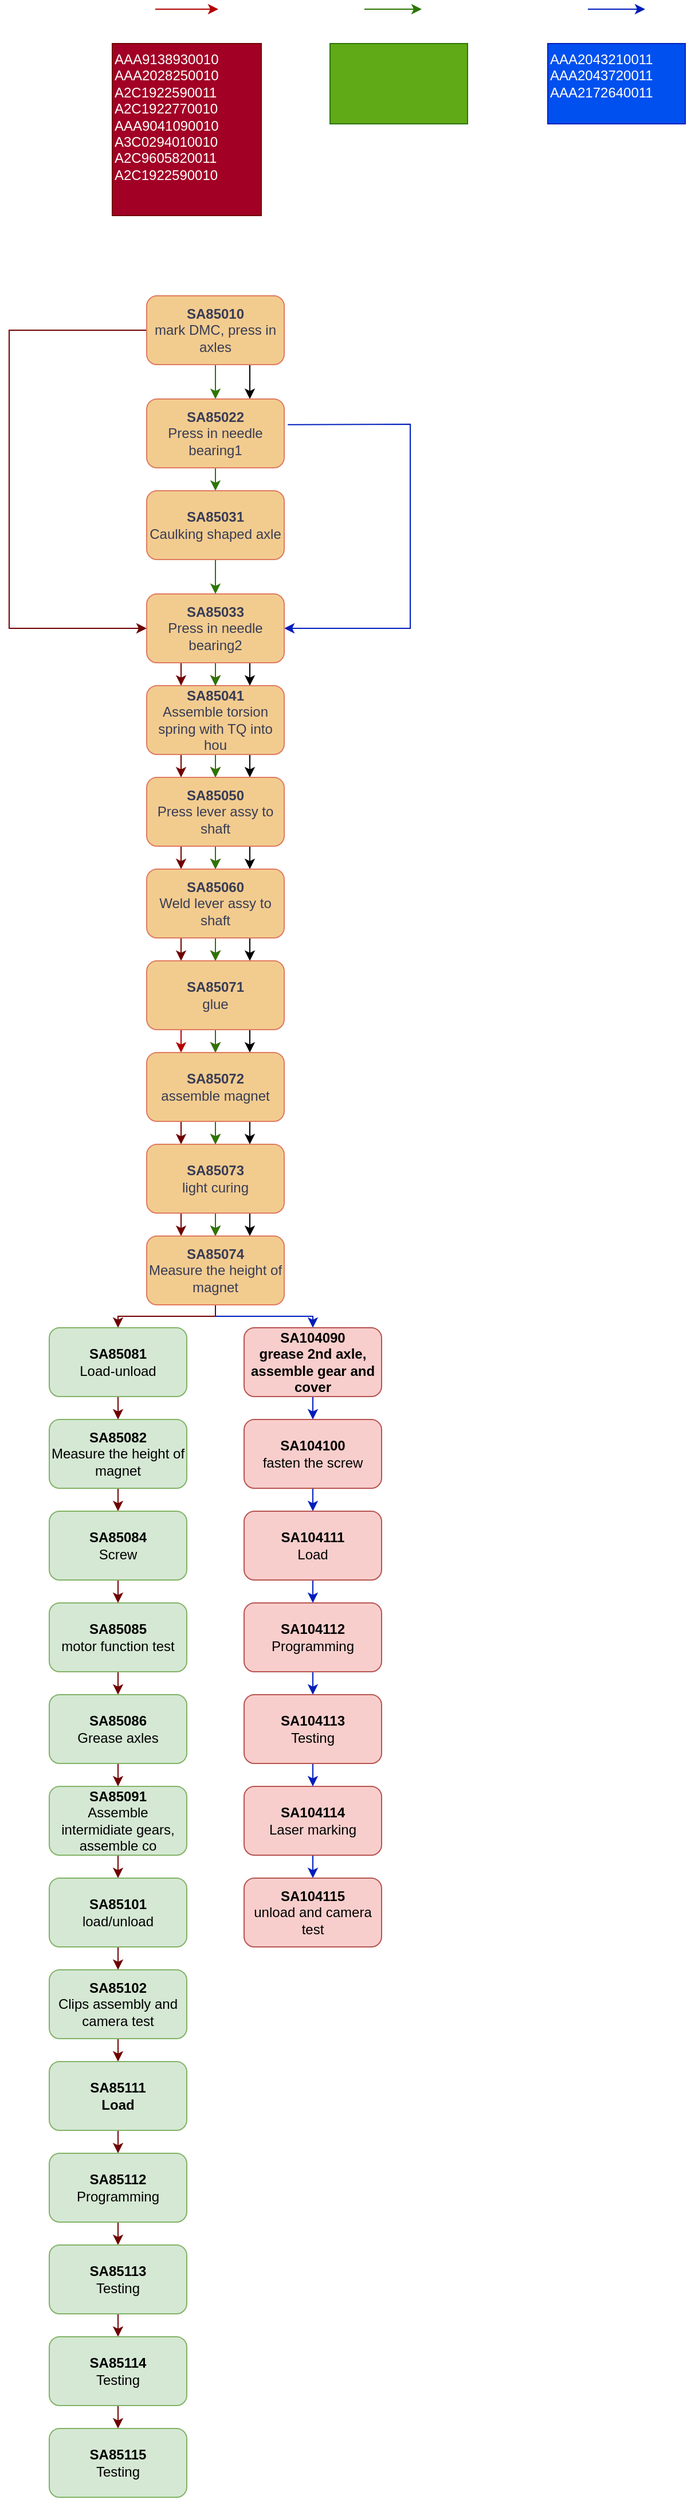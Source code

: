 <mxfile version="21.4.0" type="github">
  <diagram name="第 1 页" id="F919wnhgWzae-JaYDJG2">
    <mxGraphModel dx="1509" dy="1915" grid="1" gridSize="10" guides="1" tooltips="1" connect="1" arrows="1" fold="1" page="1" pageScale="1" pageWidth="850" pageHeight="1100" math="0" shadow="0">
      <root>
        <mxCell id="0" />
        <mxCell id="1" parent="0" />
        <mxCell id="hngQ4NxMS0mRh_SunhJK-5" value="" style="edgeStyle=none;rounded=0;orthogonalLoop=1;jettySize=auto;html=1;fillColor=#60a917;strokeColor=#2D7600;" edge="1" parent="1" source="9NtsKkYMWsxhwqF0oPti-2" target="9NtsKkYMWsxhwqF0oPti-8">
          <mxGeometry relative="1" as="geometry" />
        </mxCell>
        <mxCell id="hngQ4NxMS0mRh_SunhJK-13" value="" style="edgeStyle=none;rounded=0;orthogonalLoop=1;jettySize=auto;html=1;exitX=0;exitY=0.5;exitDx=0;exitDy=0;fillColor=#a20025;strokeColor=#6F0000;entryX=0;entryY=0.5;entryDx=0;entryDy=0;" edge="1" parent="1" source="9NtsKkYMWsxhwqF0oPti-2" target="9NtsKkYMWsxhwqF0oPti-10">
          <mxGeometry relative="1" as="geometry">
            <mxPoint x="460" y="230" as="targetPoint" />
            <Array as="points">
              <mxPoint x="190" y="-40" />
              <mxPoint x="190" y="220" />
            </Array>
          </mxGeometry>
        </mxCell>
        <mxCell id="hngQ4NxMS0mRh_SunhJK-35" style="edgeStyle=none;rounded=0;orthogonalLoop=1;jettySize=auto;html=1;exitX=0.75;exitY=1;exitDx=0;exitDy=0;entryX=0.75;entryY=0;entryDx=0;entryDy=0;" edge="1" parent="1" source="9NtsKkYMWsxhwqF0oPti-2" target="9NtsKkYMWsxhwqF0oPti-8">
          <mxGeometry relative="1" as="geometry" />
        </mxCell>
        <mxCell id="9NtsKkYMWsxhwqF0oPti-2" value="&lt;font style=&quot;font-size: 12px;&quot;&gt;&lt;b style=&quot;&quot;&gt;SA85010&lt;/b&gt;&lt;br&gt;&lt;font style=&quot;font-size: 12px;&quot;&gt;mark DMC, press in axles&lt;/font&gt;&lt;/font&gt;" style="rounded=1;whiteSpace=wrap;html=1;fillColor=#F2CC8F;strokeColor=#E07A5F;labelBackgroundColor=none;fontColor=#393C56;" parent="1" vertex="1">
          <mxGeometry x="310" y="-70" width="120" height="60" as="geometry" />
        </mxCell>
        <mxCell id="hngQ4NxMS0mRh_SunhJK-6" value="" style="edgeStyle=none;rounded=0;orthogonalLoop=1;jettySize=auto;html=1;fillColor=#0050ef;strokeColor=#001DBC;entryX=1;entryY=0.5;entryDx=0;entryDy=0;exitX=1.026;exitY=0.373;exitDx=0;exitDy=0;exitPerimeter=0;" edge="1" parent="1" source="9NtsKkYMWsxhwqF0oPti-8" target="9NtsKkYMWsxhwqF0oPti-10">
          <mxGeometry relative="1" as="geometry">
            <mxPoint x="440" y="80" as="sourcePoint" />
            <Array as="points">
              <mxPoint x="540" y="42" />
              <mxPoint x="540" y="220" />
            </Array>
          </mxGeometry>
        </mxCell>
        <mxCell id="hngQ4NxMS0mRh_SunhJK-22" value="" style="edgeStyle=none;rounded=0;orthogonalLoop=1;jettySize=auto;html=1;fillColor=#60a917;strokeColor=#2D7600;" edge="1" parent="1" source="9NtsKkYMWsxhwqF0oPti-8" target="hngQ4NxMS0mRh_SunhJK-21">
          <mxGeometry relative="1" as="geometry" />
        </mxCell>
        <mxCell id="9NtsKkYMWsxhwqF0oPti-8" value="&lt;font style=&quot;&quot;&gt;&lt;b style=&quot;font-size: 12px;&quot;&gt;SA85022&lt;/b&gt;&lt;br&gt;&lt;/font&gt;Press in needle bearing1" style="rounded=1;whiteSpace=wrap;html=1;fillColor=#F2CC8F;strokeColor=#E07A5F;labelBackgroundColor=none;fontColor=#393C56;" parent="1" vertex="1">
          <mxGeometry x="310" y="20" width="120" height="60" as="geometry" />
        </mxCell>
        <mxCell id="9NtsKkYMWsxhwqF0oPti-71" value="" style="edgeStyle=orthogonalEdgeStyle;rounded=0;orthogonalLoop=1;jettySize=auto;html=1;strokeColor=#6F0000;fillColor=#a20025;" parent="1" source="9NtsKkYMWsxhwqF0oPti-9" target="9NtsKkYMWsxhwqF0oPti-11" edge="1">
          <mxGeometry relative="1" as="geometry">
            <Array as="points">
              <mxPoint x="370" y="325" />
              <mxPoint x="370" y="345" />
            </Array>
          </mxGeometry>
        </mxCell>
        <mxCell id="9NtsKkYMWsxhwqF0oPti-83" style="edgeStyle=orthogonalEdgeStyle;rounded=0;orthogonalLoop=1;jettySize=auto;html=1;exitDx=0;exitDy=0;entryDx=0;entryDy=0;fillColor=#60a917;strokeColor=#2D7600;" parent="1" source="9NtsKkYMWsxhwqF0oPti-9" target="9NtsKkYMWsxhwqF0oPti-11" edge="1">
          <mxGeometry relative="1" as="geometry">
            <Array as="points" />
          </mxGeometry>
        </mxCell>
        <mxCell id="hngQ4NxMS0mRh_SunhJK-15" style="edgeStyle=none;rounded=0;orthogonalLoop=1;jettySize=auto;html=1;exitX=0.25;exitY=1;exitDx=0;exitDy=0;entryX=0.25;entryY=0;entryDx=0;entryDy=0;fillColor=#a20025;strokeColor=#6F0000;" edge="1" parent="1" source="9NtsKkYMWsxhwqF0oPti-9" target="9NtsKkYMWsxhwqF0oPti-11">
          <mxGeometry relative="1" as="geometry" />
        </mxCell>
        <mxCell id="hngQ4NxMS0mRh_SunhJK-29" style="edgeStyle=none;rounded=0;orthogonalLoop=1;jettySize=auto;html=1;exitX=0.75;exitY=1;exitDx=0;exitDy=0;entryX=0.75;entryY=0;entryDx=0;entryDy=0;" edge="1" parent="1" source="9NtsKkYMWsxhwqF0oPti-9" target="9NtsKkYMWsxhwqF0oPti-11">
          <mxGeometry relative="1" as="geometry" />
        </mxCell>
        <mxCell id="9NtsKkYMWsxhwqF0oPti-9" value="&lt;font style=&quot;&quot;&gt;&lt;b style=&quot;font-size: 12px;&quot;&gt;SA85041&lt;/b&gt;&lt;br&gt;Assemble torsion spring with TQ into hou&lt;br&gt;&lt;/font&gt;" style="rounded=1;whiteSpace=wrap;html=1;fillColor=#F2CC8F;strokeColor=#E07A5F;labelBackgroundColor=none;fontColor=#393C56;" parent="1" vertex="1">
          <mxGeometry x="310" y="270" width="120" height="60" as="geometry" />
        </mxCell>
        <mxCell id="9NtsKkYMWsxhwqF0oPti-70" value="" style="edgeStyle=orthogonalEdgeStyle;rounded=0;orthogonalLoop=1;jettySize=auto;html=1;strokeColor=#6F0000;fillColor=#a20025;" parent="1" source="9NtsKkYMWsxhwqF0oPti-10" target="9NtsKkYMWsxhwqF0oPti-9" edge="1">
          <mxGeometry relative="1" as="geometry">
            <Array as="points">
              <mxPoint x="370" y="245" />
              <mxPoint x="370" y="265" />
            </Array>
          </mxGeometry>
        </mxCell>
        <mxCell id="9NtsKkYMWsxhwqF0oPti-82" style="edgeStyle=orthogonalEdgeStyle;rounded=0;orthogonalLoop=1;jettySize=auto;html=1;exitDx=0;exitDy=0;entryDx=0;entryDy=0;fillColor=#60a917;strokeColor=#2D7600;" parent="1" source="9NtsKkYMWsxhwqF0oPti-10" target="9NtsKkYMWsxhwqF0oPti-9" edge="1">
          <mxGeometry relative="1" as="geometry">
            <Array as="points" />
          </mxGeometry>
        </mxCell>
        <mxCell id="hngQ4NxMS0mRh_SunhJK-14" style="edgeStyle=none;rounded=0;orthogonalLoop=1;jettySize=auto;html=1;exitX=0.25;exitY=1;exitDx=0;exitDy=0;entryX=0.25;entryY=0;entryDx=0;entryDy=0;fillColor=#a20025;strokeColor=#6F0000;" edge="1" parent="1" source="9NtsKkYMWsxhwqF0oPti-10" target="9NtsKkYMWsxhwqF0oPti-9">
          <mxGeometry relative="1" as="geometry" />
        </mxCell>
        <mxCell id="hngQ4NxMS0mRh_SunhJK-28" style="edgeStyle=none;rounded=0;orthogonalLoop=1;jettySize=auto;html=1;exitX=0.75;exitY=1;exitDx=0;exitDy=0;entryX=0.75;entryY=0;entryDx=0;entryDy=0;" edge="1" parent="1" source="9NtsKkYMWsxhwqF0oPti-10" target="9NtsKkYMWsxhwqF0oPti-9">
          <mxGeometry relative="1" as="geometry" />
        </mxCell>
        <mxCell id="9NtsKkYMWsxhwqF0oPti-10" value="&lt;font style=&quot;font-size: 12px;&quot;&gt;&lt;b style=&quot;&quot;&gt;SA85033&lt;/b&gt;&lt;br&gt;&lt;font style=&quot;font-size: 12px;&quot;&gt;Press in needle bearing2&lt;/font&gt;&lt;/font&gt;" style="rounded=1;whiteSpace=wrap;html=1;fillColor=#F2CC8F;strokeColor=#E07A5F;labelBackgroundColor=none;fontColor=#393C56;" parent="1" vertex="1">
          <mxGeometry x="310" y="190" width="120" height="60" as="geometry" />
        </mxCell>
        <mxCell id="9NtsKkYMWsxhwqF0oPti-72" value="" style="edgeStyle=orthogonalEdgeStyle;rounded=0;orthogonalLoop=1;jettySize=auto;html=1;strokeColor=#6F0000;fillColor=#a20025;" parent="1" source="9NtsKkYMWsxhwqF0oPti-11" target="9NtsKkYMWsxhwqF0oPti-12" edge="1">
          <mxGeometry relative="1" as="geometry">
            <Array as="points">
              <mxPoint x="370" y="405" />
              <mxPoint x="370" y="425" />
            </Array>
          </mxGeometry>
        </mxCell>
        <mxCell id="9NtsKkYMWsxhwqF0oPti-84" style="edgeStyle=orthogonalEdgeStyle;rounded=0;orthogonalLoop=1;jettySize=auto;html=1;exitDx=0;exitDy=0;entryDx=0;entryDy=0;fillColor=#60a917;strokeColor=#2D7600;" parent="1" source="9NtsKkYMWsxhwqF0oPti-11" target="9NtsKkYMWsxhwqF0oPti-12" edge="1">
          <mxGeometry relative="1" as="geometry">
            <Array as="points" />
          </mxGeometry>
        </mxCell>
        <mxCell id="hngQ4NxMS0mRh_SunhJK-16" style="edgeStyle=none;rounded=0;orthogonalLoop=1;jettySize=auto;html=1;exitX=0.25;exitY=1;exitDx=0;exitDy=0;entryX=0.25;entryY=0;entryDx=0;entryDy=0;fillColor=#a20025;strokeColor=#6F0000;" edge="1" parent="1" source="9NtsKkYMWsxhwqF0oPti-11" target="9NtsKkYMWsxhwqF0oPti-12">
          <mxGeometry relative="1" as="geometry" />
        </mxCell>
        <mxCell id="hngQ4NxMS0mRh_SunhJK-30" style="edgeStyle=none;rounded=0;orthogonalLoop=1;jettySize=auto;html=1;exitX=0.75;exitY=1;exitDx=0;exitDy=0;entryX=0.75;entryY=0;entryDx=0;entryDy=0;" edge="1" parent="1" source="9NtsKkYMWsxhwqF0oPti-11" target="9NtsKkYMWsxhwqF0oPti-12">
          <mxGeometry relative="1" as="geometry" />
        </mxCell>
        <mxCell id="9NtsKkYMWsxhwqF0oPti-11" value="&lt;font style=&quot;&quot;&gt;&lt;b style=&quot;font-size: 12px;&quot;&gt;SA85050&lt;/b&gt;&lt;b&gt;&lt;br&gt;&lt;/b&gt;Press lever assy to shaft&lt;br&gt;&lt;/font&gt;" style="rounded=1;whiteSpace=wrap;html=1;fillColor=#F2CC8F;strokeColor=#E07A5F;labelBackgroundColor=none;fontColor=#393C56;" parent="1" vertex="1">
          <mxGeometry x="310" y="350" width="120" height="60" as="geometry" />
        </mxCell>
        <mxCell id="9NtsKkYMWsxhwqF0oPti-73" value="" style="edgeStyle=orthogonalEdgeStyle;rounded=0;orthogonalLoop=1;jettySize=auto;html=1;strokeColor=#6F0000;fillColor=#a20025;" parent="1" source="9NtsKkYMWsxhwqF0oPti-12" target="9NtsKkYMWsxhwqF0oPti-17" edge="1">
          <mxGeometry relative="1" as="geometry">
            <Array as="points">
              <mxPoint x="370" y="485" />
              <mxPoint x="370" y="505" />
            </Array>
          </mxGeometry>
        </mxCell>
        <mxCell id="9NtsKkYMWsxhwqF0oPti-85" style="edgeStyle=orthogonalEdgeStyle;rounded=0;orthogonalLoop=1;jettySize=auto;html=1;exitDx=0;exitDy=0;entryDx=0;entryDy=0;fillColor=#60a917;strokeColor=#2D7600;" parent="1" source="9NtsKkYMWsxhwqF0oPti-12" target="9NtsKkYMWsxhwqF0oPti-17" edge="1">
          <mxGeometry relative="1" as="geometry">
            <Array as="points" />
          </mxGeometry>
        </mxCell>
        <mxCell id="hngQ4NxMS0mRh_SunhJK-17" style="edgeStyle=none;rounded=0;orthogonalLoop=1;jettySize=auto;html=1;exitX=0.25;exitY=1;exitDx=0;exitDy=0;entryX=0.25;entryY=0;entryDx=0;entryDy=0;fillColor=#a20025;strokeColor=#6F0000;" edge="1" parent="1" source="9NtsKkYMWsxhwqF0oPti-12" target="9NtsKkYMWsxhwqF0oPti-17">
          <mxGeometry relative="1" as="geometry" />
        </mxCell>
        <mxCell id="hngQ4NxMS0mRh_SunhJK-31" style="edgeStyle=none;rounded=0;orthogonalLoop=1;jettySize=auto;html=1;exitX=0.75;exitY=1;exitDx=0;exitDy=0;entryX=0.75;entryY=0;entryDx=0;entryDy=0;" edge="1" parent="1" source="9NtsKkYMWsxhwqF0oPti-12" target="9NtsKkYMWsxhwqF0oPti-17">
          <mxGeometry relative="1" as="geometry" />
        </mxCell>
        <mxCell id="9NtsKkYMWsxhwqF0oPti-12" value="&lt;font style=&quot;&quot;&gt;&lt;b style=&quot;font-size: 12px;&quot;&gt;SA85060&lt;/b&gt;&lt;br&gt;Weld lever assy to shaft&lt;br&gt;&lt;/font&gt;" style="rounded=1;whiteSpace=wrap;html=1;fillColor=#F2CC8F;strokeColor=#E07A5F;labelBackgroundColor=none;fontColor=#393C56;" parent="1" vertex="1">
          <mxGeometry x="310" y="430" width="120" height="60" as="geometry" />
        </mxCell>
        <mxCell id="9NtsKkYMWsxhwqF0oPti-75" value="" style="edgeStyle=orthogonalEdgeStyle;rounded=0;orthogonalLoop=1;jettySize=auto;html=1;strokeColor=#6F0000;fillColor=#a20025;" parent="1" source="9NtsKkYMWsxhwqF0oPti-17" target="9NtsKkYMWsxhwqF0oPti-18" edge="1">
          <mxGeometry relative="1" as="geometry">
            <Array as="points">
              <mxPoint x="370" y="565" />
              <mxPoint x="370" y="585" />
            </Array>
          </mxGeometry>
        </mxCell>
        <mxCell id="9NtsKkYMWsxhwqF0oPti-86" style="edgeStyle=orthogonalEdgeStyle;rounded=0;orthogonalLoop=1;jettySize=auto;html=1;exitDx=0;exitDy=0;entryDx=0;entryDy=0;fillColor=#60a917;strokeColor=#2D7600;" parent="1" source="9NtsKkYMWsxhwqF0oPti-17" target="9NtsKkYMWsxhwqF0oPti-18" edge="1">
          <mxGeometry relative="1" as="geometry">
            <Array as="points" />
          </mxGeometry>
        </mxCell>
        <mxCell id="hngQ4NxMS0mRh_SunhJK-18" style="edgeStyle=none;rounded=0;orthogonalLoop=1;jettySize=auto;html=1;exitX=0.25;exitY=1;exitDx=0;exitDy=0;entryX=0.25;entryY=0;entryDx=0;entryDy=0;fillColor=#e51400;strokeColor=#B20000;" edge="1" parent="1" source="9NtsKkYMWsxhwqF0oPti-17" target="9NtsKkYMWsxhwqF0oPti-18">
          <mxGeometry relative="1" as="geometry" />
        </mxCell>
        <mxCell id="hngQ4NxMS0mRh_SunhJK-32" style="edgeStyle=none;rounded=0;orthogonalLoop=1;jettySize=auto;html=1;exitX=0.75;exitY=1;exitDx=0;exitDy=0;entryX=0.75;entryY=0;entryDx=0;entryDy=0;" edge="1" parent="1" source="9NtsKkYMWsxhwqF0oPti-17" target="9NtsKkYMWsxhwqF0oPti-18">
          <mxGeometry relative="1" as="geometry" />
        </mxCell>
        <mxCell id="9NtsKkYMWsxhwqF0oPti-17" value="&lt;font style=&quot;&quot;&gt;&lt;b&gt;SA85071&lt;/b&gt;&lt;br&gt;glue&lt;br&gt;&lt;/font&gt;" style="rounded=1;whiteSpace=wrap;html=1;fillColor=#F2CC8F;strokeColor=#E07A5F;labelBackgroundColor=none;fontColor=#393C56;" parent="1" vertex="1">
          <mxGeometry x="310" y="510" width="120" height="60" as="geometry" />
        </mxCell>
        <mxCell id="9NtsKkYMWsxhwqF0oPti-76" value="" style="edgeStyle=orthogonalEdgeStyle;rounded=0;orthogonalLoop=1;jettySize=auto;html=1;strokeColor=#6F0000;fillColor=#a20025;" parent="1" source="9NtsKkYMWsxhwqF0oPti-18" target="9NtsKkYMWsxhwqF0oPti-19" edge="1">
          <mxGeometry relative="1" as="geometry">
            <Array as="points">
              <mxPoint x="370" y="645" />
              <mxPoint x="370" y="665" />
            </Array>
          </mxGeometry>
        </mxCell>
        <mxCell id="9NtsKkYMWsxhwqF0oPti-87" style="edgeStyle=orthogonalEdgeStyle;rounded=0;orthogonalLoop=1;jettySize=auto;html=1;exitDx=0;exitDy=0;entryDx=0;entryDy=0;fillColor=#60a917;strokeColor=#2D7600;" parent="1" source="9NtsKkYMWsxhwqF0oPti-18" target="9NtsKkYMWsxhwqF0oPti-19" edge="1">
          <mxGeometry relative="1" as="geometry">
            <Array as="points" />
          </mxGeometry>
        </mxCell>
        <mxCell id="hngQ4NxMS0mRh_SunhJK-19" style="edgeStyle=none;rounded=0;orthogonalLoop=1;jettySize=auto;html=1;exitX=0.25;exitY=1;exitDx=0;exitDy=0;entryX=0.25;entryY=0;entryDx=0;entryDy=0;fillColor=#a20025;strokeColor=#6F0000;" edge="1" parent="1" source="9NtsKkYMWsxhwqF0oPti-18" target="9NtsKkYMWsxhwqF0oPti-19">
          <mxGeometry relative="1" as="geometry" />
        </mxCell>
        <mxCell id="hngQ4NxMS0mRh_SunhJK-33" style="edgeStyle=none;rounded=0;orthogonalLoop=1;jettySize=auto;html=1;exitX=0.75;exitY=1;exitDx=0;exitDy=0;entryX=0.75;entryY=0;entryDx=0;entryDy=0;" edge="1" parent="1" source="9NtsKkYMWsxhwqF0oPti-18" target="9NtsKkYMWsxhwqF0oPti-19">
          <mxGeometry relative="1" as="geometry" />
        </mxCell>
        <mxCell id="9NtsKkYMWsxhwqF0oPti-18" value="&lt;font style=&quot;&quot;&gt;&lt;b&gt;SA85072&lt;/b&gt;&lt;br&gt;assemble magnet&lt;br&gt;&lt;/font&gt;" style="rounded=1;whiteSpace=wrap;html=1;fillColor=#F2CC8F;strokeColor=#E07A5F;labelBackgroundColor=none;fontColor=#393C56;" parent="1" vertex="1">
          <mxGeometry x="310" y="590" width="120" height="60" as="geometry" />
        </mxCell>
        <mxCell id="9NtsKkYMWsxhwqF0oPti-77" value="" style="edgeStyle=orthogonalEdgeStyle;rounded=0;orthogonalLoop=1;jettySize=auto;html=1;strokeColor=#6F0000;fillColor=#a20025;" parent="1" source="9NtsKkYMWsxhwqF0oPti-19" target="9NtsKkYMWsxhwqF0oPti-20" edge="1">
          <mxGeometry relative="1" as="geometry">
            <Array as="points">
              <mxPoint x="370" y="725" />
              <mxPoint x="370" y="745" />
            </Array>
          </mxGeometry>
        </mxCell>
        <mxCell id="9NtsKkYMWsxhwqF0oPti-88" style="edgeStyle=orthogonalEdgeStyle;rounded=0;orthogonalLoop=1;jettySize=auto;html=1;exitDx=0;exitDy=0;entryDx=0;entryDy=0;fillColor=#60a917;strokeColor=#2D7600;" parent="1" source="9NtsKkYMWsxhwqF0oPti-19" target="9NtsKkYMWsxhwqF0oPti-20" edge="1">
          <mxGeometry relative="1" as="geometry">
            <Array as="points" />
          </mxGeometry>
        </mxCell>
        <mxCell id="hngQ4NxMS0mRh_SunhJK-20" style="edgeStyle=none;rounded=0;orthogonalLoop=1;jettySize=auto;html=1;exitX=0.25;exitY=1;exitDx=0;exitDy=0;entryX=0.25;entryY=0;entryDx=0;entryDy=0;fillColor=#a20025;strokeColor=#6F0000;" edge="1" parent="1" source="9NtsKkYMWsxhwqF0oPti-19" target="9NtsKkYMWsxhwqF0oPti-20">
          <mxGeometry relative="1" as="geometry" />
        </mxCell>
        <mxCell id="hngQ4NxMS0mRh_SunhJK-34" style="edgeStyle=none;rounded=0;orthogonalLoop=1;jettySize=auto;html=1;exitX=0.75;exitY=1;exitDx=0;exitDy=0;entryX=0.75;entryY=0;entryDx=0;entryDy=0;" edge="1" parent="1" source="9NtsKkYMWsxhwqF0oPti-19" target="9NtsKkYMWsxhwqF0oPti-20">
          <mxGeometry relative="1" as="geometry" />
        </mxCell>
        <mxCell id="9NtsKkYMWsxhwqF0oPti-19" value="&lt;font style=&quot;&quot;&gt;&lt;b&gt;SA85073&lt;/b&gt;&lt;br&gt;light curing&lt;br&gt;&lt;/font&gt;" style="rounded=1;whiteSpace=wrap;html=1;fillColor=#F2CC8F;strokeColor=#E07A5F;labelBackgroundColor=none;fontColor=#393C56;" parent="1" vertex="1">
          <mxGeometry x="310" y="670" width="120" height="60" as="geometry" />
        </mxCell>
        <mxCell id="9NtsKkYMWsxhwqF0oPti-93" style="edgeStyle=orthogonalEdgeStyle;rounded=0;orthogonalLoop=1;jettySize=auto;html=1;exitDx=0;exitDy=0;entryDx=0;entryDy=0;strokeColor=#001DBC;" parent="1" source="9NtsKkYMWsxhwqF0oPti-20" target="9NtsKkYMWsxhwqF0oPti-41" edge="1">
          <mxGeometry relative="1" as="geometry">
            <Array as="points">
              <mxPoint x="370" y="805" />
              <mxPoint x="370" y="820" />
              <mxPoint x="455" y="820" />
              <mxPoint x="455" y="825" />
            </Array>
          </mxGeometry>
        </mxCell>
        <mxCell id="9NtsKkYMWsxhwqF0oPti-95" style="edgeStyle=orthogonalEdgeStyle;rounded=0;orthogonalLoop=1;jettySize=auto;html=1;exitDx=0;exitDy=0;entryDx=0;entryDy=0;fillColor=#a20025;strokeColor=#6F0000;" parent="1" source="9NtsKkYMWsxhwqF0oPti-20" target="9NtsKkYMWsxhwqF0oPti-26" edge="1">
          <mxGeometry relative="1" as="geometry">
            <Array as="points">
              <mxPoint x="370" y="805" />
              <mxPoint x="370" y="820" />
              <mxPoint x="285" y="820" />
              <mxPoint x="285" y="825" />
            </Array>
          </mxGeometry>
        </mxCell>
        <mxCell id="9NtsKkYMWsxhwqF0oPti-20" value="&lt;font style=&quot;&quot;&gt;&lt;b&gt;SA85074&lt;/b&gt;&lt;br&gt;Measure the height of magnet&lt;br&gt;&lt;/font&gt;" style="rounded=1;whiteSpace=wrap;html=1;fillColor=#F2CC8F;strokeColor=#E07A5F;labelBackgroundColor=none;fontColor=#393C56;" parent="1" vertex="1">
          <mxGeometry x="310" y="750" width="120" height="60" as="geometry" />
        </mxCell>
        <mxCell id="9NtsKkYMWsxhwqF0oPti-98" value="" style="edgeStyle=orthogonalEdgeStyle;rounded=0;orthogonalLoop=1;jettySize=auto;html=1;fillColor=#a20025;strokeColor=#6F0000;" parent="1" source="9NtsKkYMWsxhwqF0oPti-24" target="9NtsKkYMWsxhwqF0oPti-27" edge="1">
          <mxGeometry relative="1" as="geometry">
            <Array as="points">
              <mxPoint x="285" y="965" />
              <mxPoint x="285" y="985" />
            </Array>
          </mxGeometry>
        </mxCell>
        <mxCell id="9NtsKkYMWsxhwqF0oPti-24" value="&lt;font style=&quot;&quot;&gt;&lt;b&gt;SA85082&lt;/b&gt;&lt;br&gt;Measure the height of magnet&lt;br&gt;&lt;/font&gt;" style="rounded=1;whiteSpace=wrap;html=1;fillColor=#d5e8d4;strokeColor=#82b366;labelBackgroundColor=none;flipV=0;flipH=0;" parent="1" vertex="1">
          <mxGeometry x="225" y="910" width="120" height="60" as="geometry" />
        </mxCell>
        <mxCell id="9NtsKkYMWsxhwqF0oPti-101" value="" style="edgeStyle=orthogonalEdgeStyle;rounded=0;orthogonalLoop=1;jettySize=auto;html=1;fillColor=#a20025;strokeColor=#6F0000;" parent="1" source="9NtsKkYMWsxhwqF0oPti-25" target="9NtsKkYMWsxhwqF0oPti-28" edge="1">
          <mxGeometry relative="1" as="geometry">
            <Array as="points">
              <mxPoint x="285" y="1125" />
              <mxPoint x="285" y="1145" />
            </Array>
          </mxGeometry>
        </mxCell>
        <mxCell id="9NtsKkYMWsxhwqF0oPti-25" value="&lt;font style=&quot;&quot;&gt;&lt;b&gt;SA85085&lt;/b&gt;&lt;br&gt;motor function test&lt;br&gt;&lt;/font&gt;" style="rounded=1;whiteSpace=wrap;html=1;fillColor=#d5e8d4;strokeColor=#82b366;labelBackgroundColor=none;flipV=0;flipH=0;" parent="1" vertex="1">
          <mxGeometry x="225" y="1070" width="120" height="60" as="geometry" />
        </mxCell>
        <mxCell id="9NtsKkYMWsxhwqF0oPti-96" value="" style="edgeStyle=orthogonalEdgeStyle;rounded=0;orthogonalLoop=1;jettySize=auto;html=1;fillColor=#a20025;strokeColor=#6F0000;" parent="1" source="9NtsKkYMWsxhwqF0oPti-26" target="9NtsKkYMWsxhwqF0oPti-24" edge="1">
          <mxGeometry relative="1" as="geometry">
            <Array as="points">
              <mxPoint x="285" y="885" />
              <mxPoint x="285" y="905" />
            </Array>
          </mxGeometry>
        </mxCell>
        <mxCell id="9NtsKkYMWsxhwqF0oPti-26" value="&lt;font style=&quot;&quot;&gt;&lt;b&gt;SA85081&lt;br&gt;&lt;/b&gt;Load-unload&lt;br&gt;&lt;/font&gt;" style="rounded=1;whiteSpace=wrap;html=1;fillColor=#d5e8d4;strokeColor=#82b366;labelBackgroundColor=none;flipV=0;flipH=0;" parent="1" vertex="1">
          <mxGeometry x="225" y="830" width="120" height="60" as="geometry" />
        </mxCell>
        <mxCell id="9NtsKkYMWsxhwqF0oPti-100" value="" style="edgeStyle=orthogonalEdgeStyle;rounded=0;orthogonalLoop=1;jettySize=auto;html=1;fillColor=#a20025;strokeColor=#6F0000;" parent="1" source="9NtsKkYMWsxhwqF0oPti-27" target="9NtsKkYMWsxhwqF0oPti-25" edge="1">
          <mxGeometry relative="1" as="geometry">
            <Array as="points">
              <mxPoint x="285" y="1045" />
              <mxPoint x="285" y="1065" />
            </Array>
          </mxGeometry>
        </mxCell>
        <mxCell id="9NtsKkYMWsxhwqF0oPti-27" value="&lt;font style=&quot;&quot;&gt;&lt;b&gt;SA85084&lt;/b&gt;&lt;br&gt;Screw&lt;br&gt;&lt;/font&gt;" style="rounded=1;whiteSpace=wrap;html=1;fillColor=#d5e8d4;strokeColor=#82b366;labelBackgroundColor=none;flipV=0;flipH=0;" parent="1" vertex="1">
          <mxGeometry x="225" y="990" width="120" height="60" as="geometry" />
        </mxCell>
        <mxCell id="9NtsKkYMWsxhwqF0oPti-102" value="" style="edgeStyle=orthogonalEdgeStyle;rounded=0;orthogonalLoop=1;jettySize=auto;html=1;fillColor=#a20025;strokeColor=#6F0000;" parent="1" source="9NtsKkYMWsxhwqF0oPti-28" target="9NtsKkYMWsxhwqF0oPti-29" edge="1">
          <mxGeometry relative="1" as="geometry">
            <Array as="points">
              <mxPoint x="285" y="1205" />
              <mxPoint x="285" y="1225" />
            </Array>
          </mxGeometry>
        </mxCell>
        <mxCell id="9NtsKkYMWsxhwqF0oPti-28" value="&lt;font style=&quot;&quot;&gt;&lt;b&gt;SA85086&lt;/b&gt;&lt;br&gt;Grease axles&lt;br&gt;&lt;/font&gt;" style="rounded=1;whiteSpace=wrap;html=1;fillColor=#d5e8d4;strokeColor=#82b366;labelBackgroundColor=none;flipV=0;flipH=0;" parent="1" vertex="1">
          <mxGeometry x="225" y="1150" width="120" height="60" as="geometry" />
        </mxCell>
        <mxCell id="9NtsKkYMWsxhwqF0oPti-104" value="" style="edgeStyle=orthogonalEdgeStyle;rounded=0;orthogonalLoop=1;jettySize=auto;html=1;fillColor=#a20025;strokeColor=#6F0000;" parent="1" source="9NtsKkYMWsxhwqF0oPti-29" target="9NtsKkYMWsxhwqF0oPti-30" edge="1">
          <mxGeometry relative="1" as="geometry">
            <Array as="points">
              <mxPoint x="285" y="1285" />
              <mxPoint x="285" y="1305" />
            </Array>
          </mxGeometry>
        </mxCell>
        <mxCell id="9NtsKkYMWsxhwqF0oPti-29" value="&lt;font style=&quot;&quot;&gt;&lt;b&gt;SA85091&lt;/b&gt;&lt;br&gt;Assemble intermidiate gears, assemble co&lt;br&gt;&lt;/font&gt;" style="rounded=1;whiteSpace=wrap;html=1;fillColor=#d5e8d4;strokeColor=#82b366;labelBackgroundColor=none;flipV=0;flipH=0;" parent="1" vertex="1">
          <mxGeometry x="225" y="1230" width="120" height="60" as="geometry" />
        </mxCell>
        <mxCell id="9NtsKkYMWsxhwqF0oPti-105" value="" style="edgeStyle=orthogonalEdgeStyle;rounded=0;orthogonalLoop=1;jettySize=auto;html=1;fillColor=#a20025;strokeColor=#6F0000;" parent="1" source="9NtsKkYMWsxhwqF0oPti-30" target="9NtsKkYMWsxhwqF0oPti-33" edge="1">
          <mxGeometry relative="1" as="geometry">
            <Array as="points">
              <mxPoint x="285" y="1365" />
              <mxPoint x="285" y="1385" />
            </Array>
          </mxGeometry>
        </mxCell>
        <mxCell id="9NtsKkYMWsxhwqF0oPti-30" value="&lt;font style=&quot;&quot;&gt;&lt;b&gt;SA85101&lt;/b&gt;&lt;br&gt;load/unload&lt;br&gt;&lt;/font&gt;" style="rounded=1;whiteSpace=wrap;html=1;fillColor=#d5e8d4;strokeColor=#82b366;labelBackgroundColor=none;flipV=0;flipH=0;" parent="1" vertex="1">
          <mxGeometry x="225" y="1310" width="120" height="60" as="geometry" />
        </mxCell>
        <mxCell id="9NtsKkYMWsxhwqF0oPti-106" value="" style="edgeStyle=orthogonalEdgeStyle;rounded=0;orthogonalLoop=1;jettySize=auto;html=1;fillColor=#a20025;strokeColor=#6F0000;" parent="1" source="9NtsKkYMWsxhwqF0oPti-33" target="9NtsKkYMWsxhwqF0oPti-34" edge="1">
          <mxGeometry relative="1" as="geometry">
            <Array as="points">
              <mxPoint x="285" y="1445" />
              <mxPoint x="285" y="1465" />
            </Array>
          </mxGeometry>
        </mxCell>
        <mxCell id="9NtsKkYMWsxhwqF0oPti-33" value="&lt;font style=&quot;&quot;&gt;&lt;b&gt;SA85102&lt;/b&gt;&lt;br&gt;Clips assembly and camera test&lt;br&gt;&lt;/font&gt;" style="rounded=1;whiteSpace=wrap;html=1;fillColor=#d5e8d4;strokeColor=#82b366;labelBackgroundColor=none;flipV=0;flipH=0;" parent="1" vertex="1">
          <mxGeometry x="225" y="1390" width="120" height="60" as="geometry" />
        </mxCell>
        <mxCell id="9NtsKkYMWsxhwqF0oPti-107" value="" style="edgeStyle=orthogonalEdgeStyle;rounded=0;orthogonalLoop=1;jettySize=auto;html=1;fillColor=#a20025;strokeColor=#6F0000;" parent="1" source="9NtsKkYMWsxhwqF0oPti-34" target="9NtsKkYMWsxhwqF0oPti-35" edge="1">
          <mxGeometry relative="1" as="geometry">
            <Array as="points">
              <mxPoint x="285" y="1525" />
              <mxPoint x="285" y="1545" />
            </Array>
          </mxGeometry>
        </mxCell>
        <mxCell id="9NtsKkYMWsxhwqF0oPti-34" value="&lt;font style=&quot;&quot;&gt;&lt;b&gt;SA85111&lt;br&gt;Load&lt;/b&gt;&lt;br&gt;&lt;/font&gt;" style="rounded=1;whiteSpace=wrap;html=1;fillColor=#d5e8d4;strokeColor=#82b366;labelBackgroundColor=none;flipV=0;flipH=0;" parent="1" vertex="1">
          <mxGeometry x="225" y="1470" width="120" height="60" as="geometry" />
        </mxCell>
        <mxCell id="9NtsKkYMWsxhwqF0oPti-108" value="" style="edgeStyle=orthogonalEdgeStyle;rounded=0;orthogonalLoop=1;jettySize=auto;html=1;fillColor=#a20025;strokeColor=#6F0000;" parent="1" source="9NtsKkYMWsxhwqF0oPti-35" target="9NtsKkYMWsxhwqF0oPti-36" edge="1">
          <mxGeometry relative="1" as="geometry">
            <Array as="points">
              <mxPoint x="285" y="1605" />
              <mxPoint x="285" y="1625" />
            </Array>
          </mxGeometry>
        </mxCell>
        <mxCell id="9NtsKkYMWsxhwqF0oPti-35" value="&lt;font style=&quot;&quot;&gt;&lt;b&gt;SA85112&lt;/b&gt;&lt;br&gt;Programming&lt;br&gt;&lt;/font&gt;" style="rounded=1;whiteSpace=wrap;html=1;fillColor=#d5e8d4;strokeColor=#82b366;labelBackgroundColor=none;flipV=0;flipH=0;" parent="1" vertex="1">
          <mxGeometry x="225" y="1550" width="120" height="60" as="geometry" />
        </mxCell>
        <mxCell id="9NtsKkYMWsxhwqF0oPti-109" value="" style="edgeStyle=orthogonalEdgeStyle;rounded=0;orthogonalLoop=1;jettySize=auto;html=1;fillColor=#a20025;strokeColor=#6F0000;" parent="1" source="9NtsKkYMWsxhwqF0oPti-36" target="9NtsKkYMWsxhwqF0oPti-39" edge="1">
          <mxGeometry relative="1" as="geometry">
            <Array as="points">
              <mxPoint x="285" y="1685" />
              <mxPoint x="285" y="1705" />
            </Array>
          </mxGeometry>
        </mxCell>
        <mxCell id="9NtsKkYMWsxhwqF0oPti-36" value="&lt;font style=&quot;&quot;&gt;&lt;b&gt;SA85113&lt;/b&gt;&lt;br&gt;Testing&lt;br&gt;&lt;/font&gt;" style="rounded=1;whiteSpace=wrap;html=1;fillColor=#d5e8d4;strokeColor=#82b366;labelBackgroundColor=none;flipV=0;flipH=0;" parent="1" vertex="1">
          <mxGeometry x="225" y="1630" width="120" height="60" as="geometry" />
        </mxCell>
        <mxCell id="9NtsKkYMWsxhwqF0oPti-110" value="" style="edgeStyle=orthogonalEdgeStyle;rounded=0;orthogonalLoop=1;jettySize=auto;html=1;fillColor=#a20025;strokeColor=#6F0000;" parent="1" source="9NtsKkYMWsxhwqF0oPti-39" target="9NtsKkYMWsxhwqF0oPti-40" edge="1">
          <mxGeometry relative="1" as="geometry">
            <Array as="points">
              <mxPoint x="285" y="1765" />
              <mxPoint x="285" y="1785" />
            </Array>
          </mxGeometry>
        </mxCell>
        <mxCell id="9NtsKkYMWsxhwqF0oPti-39" value="&lt;font style=&quot;&quot;&gt;&lt;b&gt;SA85114&lt;/b&gt;&lt;br&gt;Testing&lt;br&gt;&lt;/font&gt;" style="rounded=1;whiteSpace=wrap;html=1;fillColor=#d5e8d4;strokeColor=#82b366;labelBackgroundColor=none;flipV=0;flipH=0;" parent="1" vertex="1">
          <mxGeometry x="225" y="1710" width="120" height="60" as="geometry" />
        </mxCell>
        <mxCell id="9NtsKkYMWsxhwqF0oPti-40" value="&lt;font style=&quot;&quot;&gt;&lt;b&gt;SA85115&lt;/b&gt;&lt;br&gt;Testing&lt;br&gt;&lt;/font&gt;" style="rounded=1;whiteSpace=wrap;html=1;fillColor=#d5e8d4;strokeColor=#82b366;labelBackgroundColor=none;flipV=0;flipH=0;" parent="1" vertex="1">
          <mxGeometry x="225" y="1790" width="120" height="60" as="geometry" />
        </mxCell>
        <mxCell id="9NtsKkYMWsxhwqF0oPti-111" value="" style="edgeStyle=orthogonalEdgeStyle;rounded=0;orthogonalLoop=1;jettySize=auto;html=1;strokeColor=#001DBC;" parent="1" source="9NtsKkYMWsxhwqF0oPti-41" target="9NtsKkYMWsxhwqF0oPti-42" edge="1">
          <mxGeometry relative="1" as="geometry">
            <Array as="points">
              <mxPoint x="455" y="885" />
              <mxPoint x="455" y="905" />
            </Array>
          </mxGeometry>
        </mxCell>
        <mxCell id="9NtsKkYMWsxhwqF0oPti-41" value="&lt;font style=&quot;&quot;&gt;&lt;span&gt;SA104090&lt;br&gt;&lt;/span&gt;grease 2nd axle, assemble gear and cover&lt;br&gt;&lt;/font&gt;" style="rounded=1;whiteSpace=wrap;html=1;fillColor=#f8cecc;strokeColor=#b85450;labelBackgroundColor=none;fontStyle=1;container=0;" parent="1" vertex="1">
          <mxGeometry x="395" y="830" width="120" height="60" as="geometry" />
        </mxCell>
        <mxCell id="9NtsKkYMWsxhwqF0oPti-112" value="" style="edgeStyle=orthogonalEdgeStyle;rounded=0;orthogonalLoop=1;jettySize=auto;html=1;strokeColor=#001DBC;" parent="1" source="9NtsKkYMWsxhwqF0oPti-42" target="9NtsKkYMWsxhwqF0oPti-43" edge="1">
          <mxGeometry relative="1" as="geometry">
            <Array as="points">
              <mxPoint x="455" y="965" />
              <mxPoint x="455" y="985" />
            </Array>
          </mxGeometry>
        </mxCell>
        <mxCell id="9NtsKkYMWsxhwqF0oPti-42" value="&lt;font style=&quot;&quot;&gt;&lt;b&gt;SA104100&lt;br&gt;&lt;/b&gt;fasten the screw&lt;br&gt;&lt;/font&gt;" style="rounded=1;whiteSpace=wrap;html=1;fillColor=#f8cecc;strokeColor=#b85450;labelBackgroundColor=none;container=0;" parent="1" vertex="1">
          <mxGeometry x="395" y="910" width="120" height="60" as="geometry" />
        </mxCell>
        <mxCell id="9NtsKkYMWsxhwqF0oPti-113" value="" style="edgeStyle=orthogonalEdgeStyle;rounded=0;orthogonalLoop=1;jettySize=auto;html=1;strokeColor=#001DBC;" parent="1" source="9NtsKkYMWsxhwqF0oPti-43" target="9NtsKkYMWsxhwqF0oPti-44" edge="1">
          <mxGeometry relative="1" as="geometry">
            <Array as="points">
              <mxPoint x="455" y="1045" />
              <mxPoint x="455" y="1065" />
            </Array>
          </mxGeometry>
        </mxCell>
        <mxCell id="9NtsKkYMWsxhwqF0oPti-43" value="&lt;font style=&quot;&quot;&gt;&lt;b&gt;SA104111&lt;br&gt;&lt;/b&gt;Load&lt;br&gt;&lt;/font&gt;" style="rounded=1;whiteSpace=wrap;html=1;fillColor=#f8cecc;strokeColor=#b85450;labelBackgroundColor=none;container=0;" parent="1" vertex="1">
          <mxGeometry x="395" y="990" width="120" height="60" as="geometry" />
        </mxCell>
        <mxCell id="9NtsKkYMWsxhwqF0oPti-114" value="" style="edgeStyle=orthogonalEdgeStyle;rounded=0;orthogonalLoop=1;jettySize=auto;html=1;strokeColor=#001DBC;" parent="1" source="9NtsKkYMWsxhwqF0oPti-44" target="9NtsKkYMWsxhwqF0oPti-49" edge="1">
          <mxGeometry relative="1" as="geometry">
            <Array as="points">
              <mxPoint x="455" y="1125" />
              <mxPoint x="455" y="1145" />
            </Array>
          </mxGeometry>
        </mxCell>
        <mxCell id="9NtsKkYMWsxhwqF0oPti-44" value="&lt;font style=&quot;&quot;&gt;&lt;b&gt;SA104112&lt;br&gt;&lt;/b&gt;Programming&lt;br&gt;&lt;/font&gt;" style="rounded=1;whiteSpace=wrap;html=1;fillColor=#f8cecc;strokeColor=#b85450;labelBackgroundColor=none;container=0;" parent="1" vertex="1">
          <mxGeometry x="395" y="1070" width="120" height="60" as="geometry" />
        </mxCell>
        <mxCell id="9NtsKkYMWsxhwqF0oPti-117" value="" style="edgeStyle=orthogonalEdgeStyle;rounded=0;orthogonalLoop=1;jettySize=auto;html=1;strokeColor=#001DBC;" parent="1" source="9NtsKkYMWsxhwqF0oPti-45" target="9NtsKkYMWsxhwqF0oPti-48" edge="1">
          <mxGeometry relative="1" as="geometry">
            <Array as="points">
              <mxPoint x="455" y="1285" />
              <mxPoint x="455" y="1305" />
            </Array>
          </mxGeometry>
        </mxCell>
        <mxCell id="9NtsKkYMWsxhwqF0oPti-45" value="&lt;font style=&quot;&quot;&gt;&lt;b&gt;SA104114&lt;br&gt;&lt;/b&gt;Laser marking&lt;br&gt;&lt;/font&gt;" style="rounded=1;whiteSpace=wrap;html=1;fillColor=#f8cecc;strokeColor=#b85450;labelBackgroundColor=none;container=0;" parent="1" vertex="1">
          <mxGeometry x="395" y="1230" width="120" height="60" as="geometry" />
        </mxCell>
        <mxCell id="9NtsKkYMWsxhwqF0oPti-48" value="&lt;font style=&quot;&quot;&gt;&lt;b&gt;SA104115&lt;br&gt;&lt;/b&gt;unload and camera test&lt;br&gt;&lt;/font&gt;" style="rounded=1;whiteSpace=wrap;html=1;fillColor=#f8cecc;strokeColor=#b85450;labelBackgroundColor=none;container=0;" parent="1" vertex="1">
          <mxGeometry x="395" y="1310" width="120" height="60" as="geometry" />
        </mxCell>
        <mxCell id="9NtsKkYMWsxhwqF0oPti-116" value="" style="edgeStyle=orthogonalEdgeStyle;rounded=0;orthogonalLoop=1;jettySize=auto;html=1;strokeColor=#001DBC;" parent="1" source="9NtsKkYMWsxhwqF0oPti-49" target="9NtsKkYMWsxhwqF0oPti-45" edge="1">
          <mxGeometry relative="1" as="geometry">
            <Array as="points">
              <mxPoint x="455" y="1205" />
              <mxPoint x="455" y="1225" />
            </Array>
          </mxGeometry>
        </mxCell>
        <mxCell id="9NtsKkYMWsxhwqF0oPti-49" value="&lt;font style=&quot;&quot;&gt;&lt;b&gt;SA104113&lt;br&gt;&lt;/b&gt;Testing&lt;br&gt;&lt;/font&gt;" style="rounded=1;whiteSpace=wrap;html=1;fillColor=#f8cecc;strokeColor=#b85450;labelBackgroundColor=none;container=0;" parent="1" vertex="1">
          <mxGeometry x="395" y="1150" width="120" height="60" as="geometry" />
        </mxCell>
        <mxCell id="9NtsKkYMWsxhwqF0oPti-59" value="" style="endArrow=classic;html=1;rounded=0;fillColor=#e51400;strokeColor=#B20000;" parent="1" edge="1">
          <mxGeometry width="50" height="50" relative="1" as="geometry">
            <mxPoint x="317.5" y="-320" as="sourcePoint" />
            <mxPoint x="372.5" y="-320" as="targetPoint" />
          </mxGeometry>
        </mxCell>
        <mxCell id="9NtsKkYMWsxhwqF0oPti-61" value="" style="endArrow=classic;html=1;rounded=0;fillColor=#0050ef;strokeColor=#001DBC;movable=1;resizable=1;rotatable=1;deletable=1;editable=1;locked=0;connectable=1;" parent="1" edge="1">
          <mxGeometry width="50" height="50" relative="1" as="geometry">
            <mxPoint x="695" y="-320.0" as="sourcePoint" />
            <mxPoint x="745" y="-320.0" as="targetPoint" />
          </mxGeometry>
        </mxCell>
        <mxCell id="9NtsKkYMWsxhwqF0oPti-118" value="AAA9138930010&#xa;AAA2028250010&#xa;A2C1922590011&#xa;A2C1922770010&#xa;AAA9041090010&#xa;A3C0294010010&#xa;A2C9605820011&#xa;A2C1922590010" style="text;whiteSpace=wrap;fillColor=#a20025;fontColor=#ffffff;strokeColor=#6F0000;" parent="1" vertex="1">
          <mxGeometry x="280" y="-290" width="130" height="150" as="geometry" />
        </mxCell>
        <mxCell id="9NtsKkYMWsxhwqF0oPti-119" value="AAA2043210011&#xa;AAA2043720011&#xa;AAA2172640011" style="text;whiteSpace=wrap;fillColor=#0050ef;fontColor=#ffffff;strokeColor=#001DBC;movable=1;resizable=1;rotatable=1;deletable=1;editable=1;locked=0;connectable=1;" parent="1" vertex="1">
          <mxGeometry x="660" y="-290" width="120" height="70" as="geometry" />
        </mxCell>
        <mxCell id="hngQ4NxMS0mRh_SunhJK-23" value="" style="edgeStyle=none;rounded=0;orthogonalLoop=1;jettySize=auto;html=1;fillColor=#60a917;strokeColor=#2D7600;" edge="1" parent="1" source="hngQ4NxMS0mRh_SunhJK-21" target="9NtsKkYMWsxhwqF0oPti-10">
          <mxGeometry relative="1" as="geometry" />
        </mxCell>
        <mxCell id="hngQ4NxMS0mRh_SunhJK-21" value="&lt;font style=&quot;&quot;&gt;&lt;b style=&quot;font-size: 12px;&quot;&gt;SA85031&lt;/b&gt;&lt;br&gt;&lt;/font&gt;Caulking shaped axle" style="rounded=1;whiteSpace=wrap;html=1;fillColor=#F2CC8F;strokeColor=#E07A5F;labelBackgroundColor=none;fontColor=#393C56;" vertex="1" parent="1">
          <mxGeometry x="310" y="100" width="120" height="60" as="geometry" />
        </mxCell>
        <mxCell id="hngQ4NxMS0mRh_SunhJK-24" value="" style="text;whiteSpace=wrap;fillColor=#60a917;fontColor=#ffffff;strokeColor=#2D7600;movable=1;resizable=1;rotatable=1;deletable=1;editable=1;locked=0;connectable=1;" vertex="1" parent="1">
          <mxGeometry x="470" y="-290" width="120" height="70" as="geometry" />
        </mxCell>
        <mxCell id="hngQ4NxMS0mRh_SunhJK-26" value="" style="endArrow=classic;html=1;rounded=0;fillColor=#60a917;strokeColor=#2D7600;movable=1;resizable=1;rotatable=1;deletable=1;editable=1;locked=0;connectable=1;" edge="1" parent="1">
          <mxGeometry width="50" height="50" relative="1" as="geometry">
            <mxPoint x="500" y="-320.0" as="sourcePoint" />
            <mxPoint x="550" y="-320.0" as="targetPoint" />
          </mxGeometry>
        </mxCell>
      </root>
    </mxGraphModel>
  </diagram>
</mxfile>
